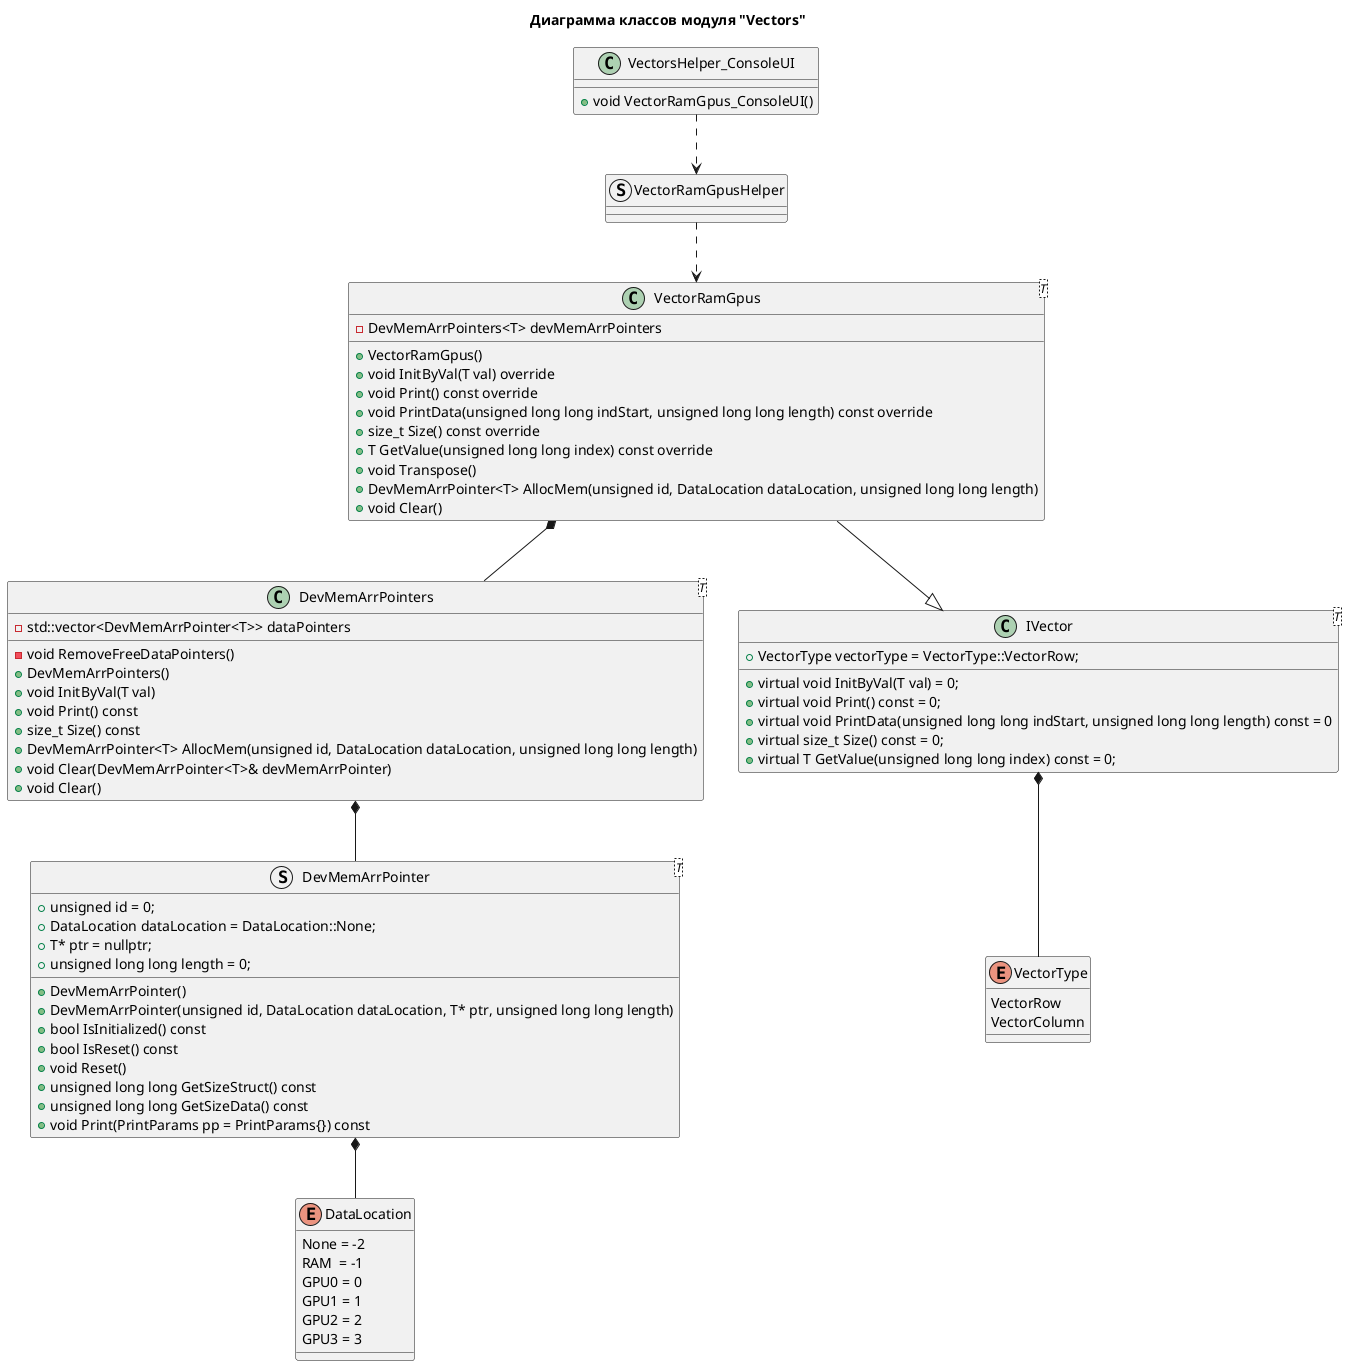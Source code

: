 @startuml Vectors

title
Диаграмма классов модуля "Vectors"
end title

'Тип вектора
enum VectorType
{
    'Вектор-строка
    VectorRow
    'Вектор-столбец
    VectorColumn
}

' Место хранения данных (векторов, матриц и пр.) - Модуль "CommonHelpers"
enum DataLocation
{
    ' Данные нигде не хранятся (нулевая, единичная матрицы и пр.)
    None = -2 
    ' Оперативная память
    RAM  = -1
    ' Видеопамять GPU0     
    GPU0 = 0
    ' Видеопамять GPU1
    GPU1 = 1
    ' Видеопамять GPU2
    GPU2 = 2
    ' Видеопамять GPU3
    GPU3 = 3  
}

' Указатель на массив, расположенный в памяти устройства вычислительного узла (RAM или GPU)
struct DevMemArrPointer<T>
{
    ' Идентификатор указателя
    + unsigned id = 0;
    ' Место расположения данных
    + DataLocation dataLocation = DataLocation::None;
    ' Указатель на массив
    + T* ptr = nullptr;
    ' Количество элементов
    + unsigned long long length = 0;  

    + DevMemArrPointer()
    + DevMemArrPointer(unsigned id, DataLocation dataLocation, T* ptr, unsigned long long length)
    ' Возвращает флаг инициализации указателя
    + bool IsInitialized() const
    ' Возвращает флаг сброшенности указателя
    + bool IsReset() const
    ' Сбрасывает указатель в исходное неинициализированное состояние
    + void Reset()
    ' Возвращает объём памяти, занимаемый структурой
    + unsigned long long GetSizeStruct() const
    ' Возвращает объём памяти, занимаемый массивом
    + unsigned long long GetSizeData() const
    'Выводит в консоль сведения об указателе
    + void Print(PrintParams pp = PrintParams{}) const
}

' Контейнер указателей на части вектора, расположенные в различных областях памяти
class DevMemArrPointers<T>
{
    ' Массив указателей на части вектора, расположенные в различных областях памяти
    - std::vector<DevMemArrPointer<T>> dataPointers
    ' Очищает dataPointers от сброшенных в исходное состояние объектов DevMemArrPointer<T>
    - void RemoveFreeDataPointers()
    + DevMemArrPointers()
    + void InitByVal(T val)
    + void Print() const
    + size_t Size() const
    ' Выделяет непрерывный блок памяти
    ' id Идентификатор блока (>0)
    ' dataLocation Место расположения блока памяти 
    ' length Количество элементов в блоке
    + DevMemArrPointer<T> AllocMem(unsigned id, DataLocation dataLocation, unsigned long long length)
    ' Освобождает зарезервированную память
    + void Clear(DevMemArrPointer<T>& devMemArrPointer)
    ' Освобождает всю зарезервированную память
    + void Clear()
}


' Интерфейс "Вектор"
class IVector<T>
{
    + VectorType vectorType = VectorType::VectorRow;
    + virtual void InitByVal(T val) = 0;
    + virtual void Print() const = 0;
    ' Выводит в консоль элементы вектора в заданном диапазоне
    + virtual void PrintData(unsigned long long indStart, unsigned long long length) const = 0
    + virtual size_t Size() const = 0;
    ' Возвращает значение элемента вектора, расположенного по указанному индексу
    + virtual T GetValue(unsigned long long index) const = 0;
}


'Вектор с размещением данных в RAM+GPUs
class VectorRamGpus<T>
{    
    ' Контейнер указателей на части вектора, расположенные в различных областях памяти
    - DevMemArrPointers<T> devMemArrPointers
    ' Конструктор
    + VectorRamGpus()
    + void InitByVal(T val) override
    + void Print() const override
    ' Выводит в консоль элементы вектора в заданном диапазоне
    + void PrintData(unsigned long long indStart, unsigned long long length) const override
    + size_t Size() const override
    ' Возвращает значение элемента вектора, расположенного по указанному индексу
    + T GetValue(unsigned long long index) const override
    ' Транспонирует вектор
    + void Transpose()
    ' Выделяет непрерывный блок памяти
    ' id Идентификатор блока (>0)
    ' dataLocation Место расположения блока памяти 
    ' length Количество элементов в блоке
    + DevMemArrPointer<T> AllocMem(unsigned id, DataLocation dataLocation, unsigned long long length)
    ' Освобождает всю зарезервированную память
    + void Clear()

}


' Вспомогательный класс для работы с классом VectorRamGpus
struct VectorRamGpusHelper
{

}

'Консольный интерфейс для работы с модулем Vectors
class VectorsHelper_ConsoleUI
{    
    + void VectorRamGpus_ConsoleUI()
    
}

IVector *-- VectorType
VectorRamGpus --|> IVector
DevMemArrPointers *-- DevMemArrPointer
DevMemArrPointer *-- DataLocation
VectorRamGpus *-- DevMemArrPointers
VectorRamGpusHelper ..> VectorRamGpus
VectorsHelper_ConsoleUI ..> VectorRamGpusHelper

@enduml
